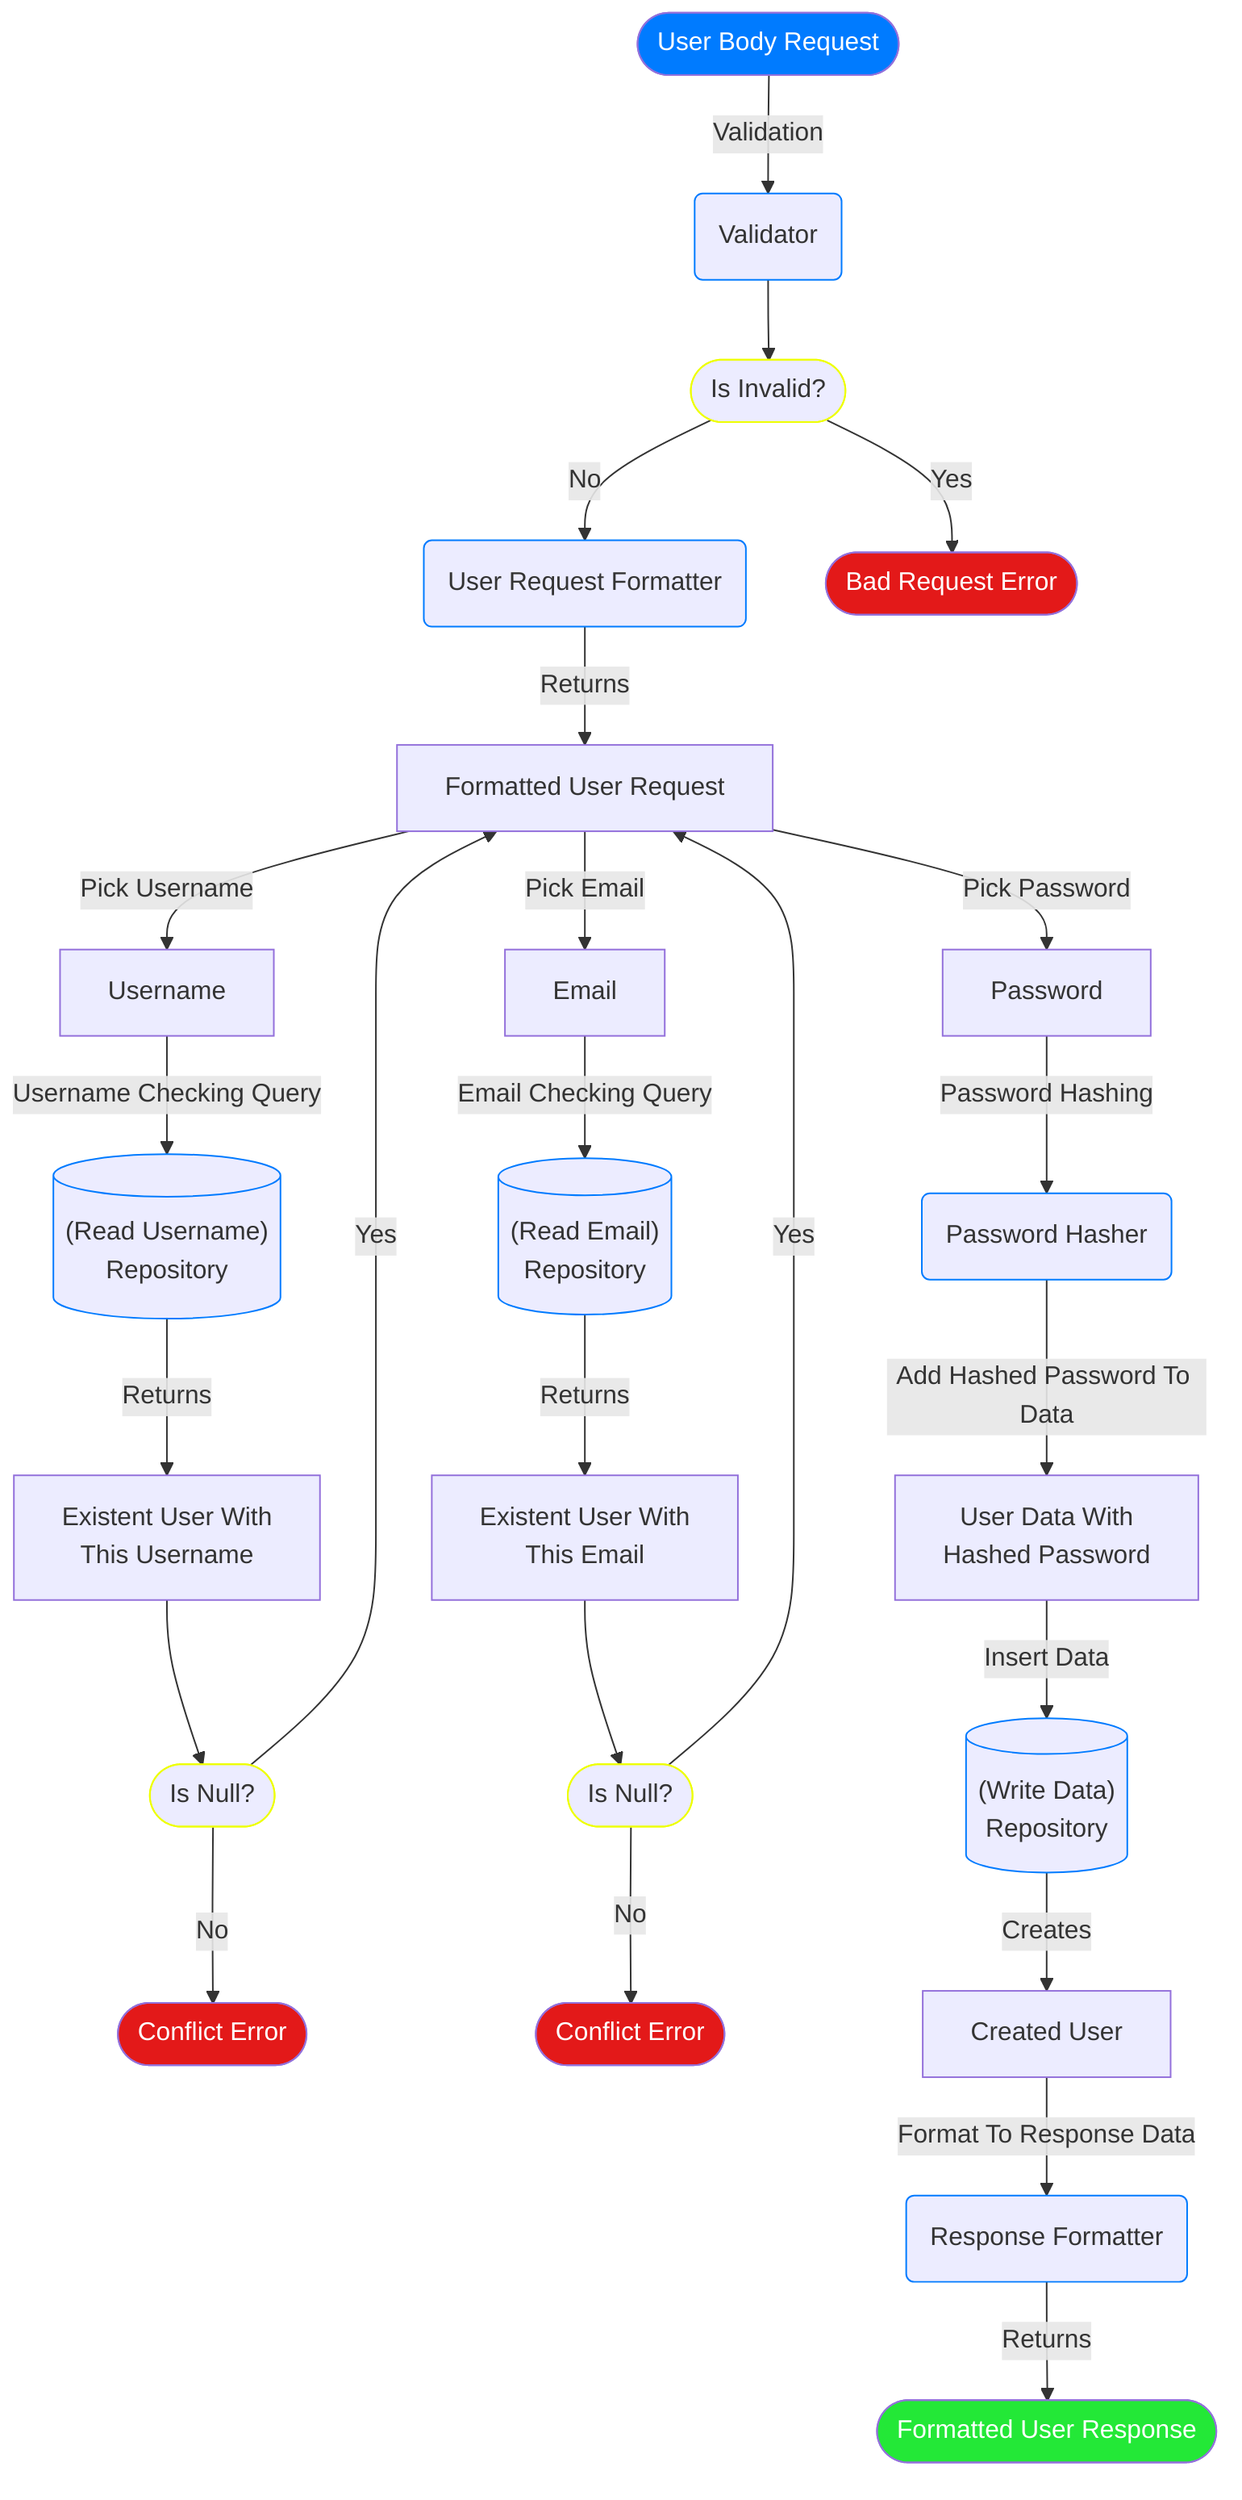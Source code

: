 flowchart TD
    classDef input fill:#007bff,color:#fff
    classDef output fill:#23e837,color:#fff
    classDef error fill:#e31919,color:#fff

    classDef dependence stroke:#007bff
    classDef decision stroke:#eeff00

    req([User Body Request])
    val(Validator)
    inval([Is Invalid?])
    reqMap(User Request Formatter)
    brError([Bad Request Error])
    formReq[Formatted User Request]
    readQueryUsername[("(Read Username)
    Repository")]
    readQueryEmail[("(Read Email)
    Repository")]
    username[Username]
    existentUsername[Existent User With
    This Username]
    null1([Is Null?])
    email[Email]
    existentEmail[Existent User With
    This Email]
    null2([Is Null?])
    cfErrorUsername([Conflict Error])
    cfErrorEmail([Conflict Error])
    password[Password]
    hash(Password Hasher)
    hashed["User Data With
    Hashed Password"]
    writeQuery[("(Write Data)
    Repository")]
    created[Created User]
    resMap(Response Formatter)
    resDTO([Formatted User Response])

    class req input
    class resDTO output
    class brError error
    class cfErrorUsername error
    class cfErrorEmail error

    class inval decision
    class null1 decision
    class null2 decision

    class val dependence
    class reqMap dependence
    class readQueryUsername dependence
    class readQueryEmail dependence
    class hash dependence
    class writeQuery dependence
    class resMap dependence

    req -- Validation --> val
    val --> inval
    inval -- No --> reqMap
    inval -- Yes --> brError
    reqMap -- Returns --> formReq
    formReq -- Pick Username --> username
    username -- Username Checking Query --> readQueryUsername
    readQueryUsername -- Returns --> existentUsername
    existentUsername --> null1
    null1 -- No --> cfErrorUsername
    null1 -- Yes --> formReq
    formReq -- Pick Email --> email
    email -- Email Checking Query --> readQueryEmail
    readQueryEmail -- Returns --> existentEmail
    existentEmail --> null2
    null2 -- No --> cfErrorEmail
    null2 -- Yes --> formReq
    formReq -- Pick Password --> password
    password -- Password Hashing --> hash
    hash -- Add Hashed Password To Data --> hashed
    hashed -- Insert Data --> writeQuery
    writeQuery -- Creates --> created
    created -- Format To Response Data --> resMap
    resMap -- Returns --> resDTO